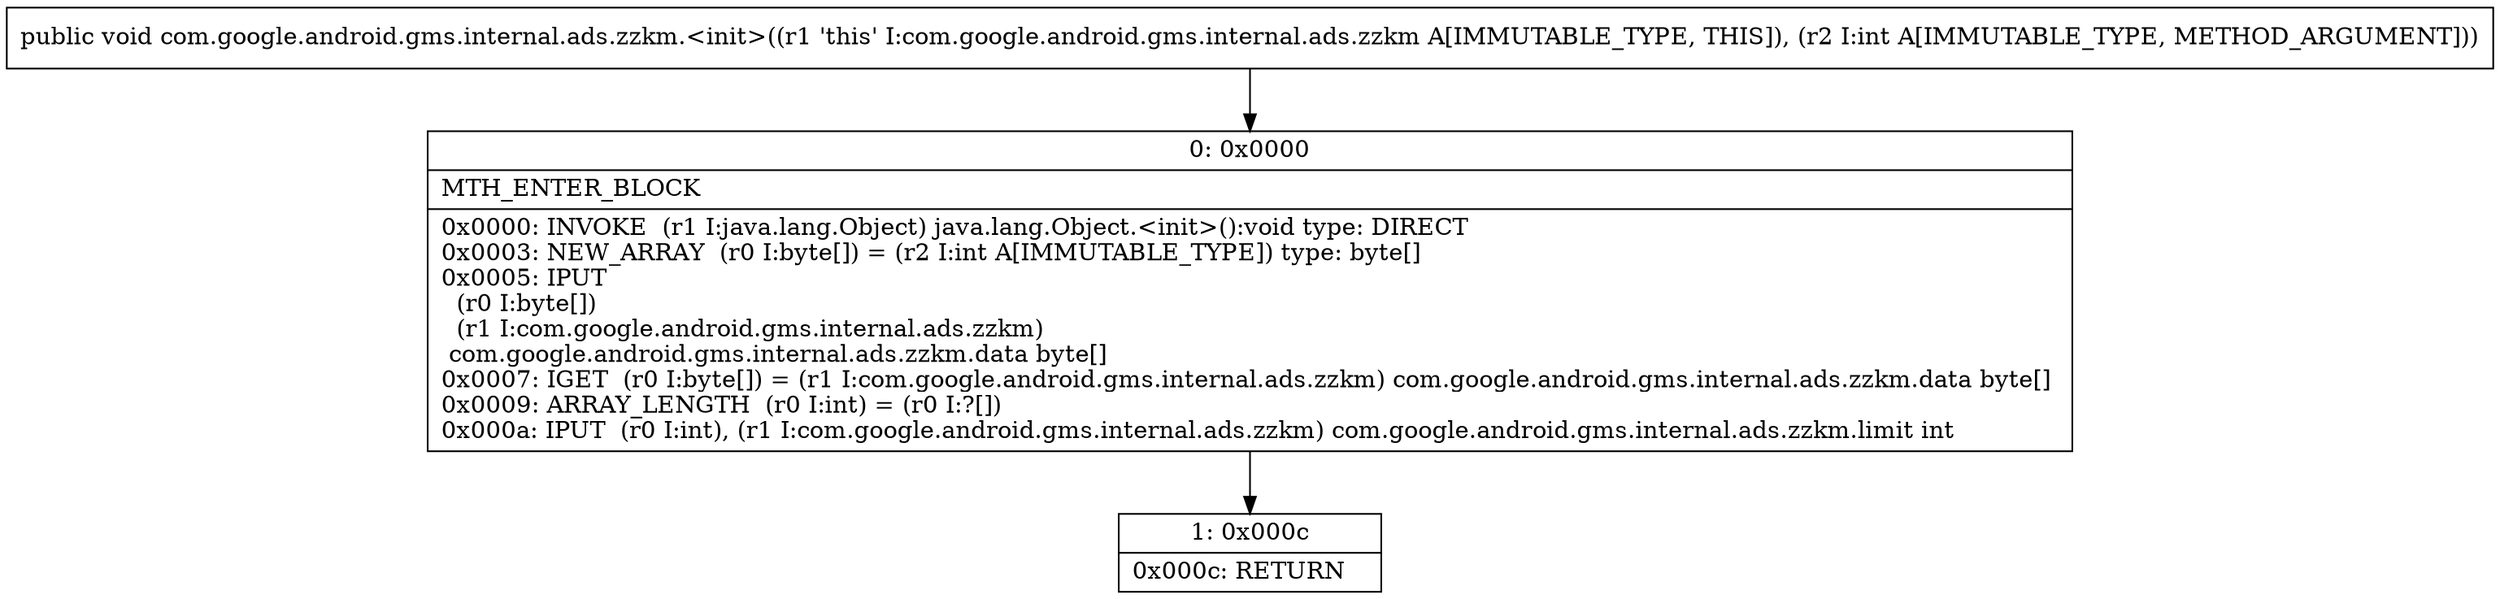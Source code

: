 digraph "CFG forcom.google.android.gms.internal.ads.zzkm.\<init\>(I)V" {
Node_0 [shape=record,label="{0\:\ 0x0000|MTH_ENTER_BLOCK\l|0x0000: INVOKE  (r1 I:java.lang.Object) java.lang.Object.\<init\>():void type: DIRECT \l0x0003: NEW_ARRAY  (r0 I:byte[]) = (r2 I:int A[IMMUTABLE_TYPE]) type: byte[] \l0x0005: IPUT  \l  (r0 I:byte[])\l  (r1 I:com.google.android.gms.internal.ads.zzkm)\l com.google.android.gms.internal.ads.zzkm.data byte[] \l0x0007: IGET  (r0 I:byte[]) = (r1 I:com.google.android.gms.internal.ads.zzkm) com.google.android.gms.internal.ads.zzkm.data byte[] \l0x0009: ARRAY_LENGTH  (r0 I:int) = (r0 I:?[]) \l0x000a: IPUT  (r0 I:int), (r1 I:com.google.android.gms.internal.ads.zzkm) com.google.android.gms.internal.ads.zzkm.limit int \l}"];
Node_1 [shape=record,label="{1\:\ 0x000c|0x000c: RETURN   \l}"];
MethodNode[shape=record,label="{public void com.google.android.gms.internal.ads.zzkm.\<init\>((r1 'this' I:com.google.android.gms.internal.ads.zzkm A[IMMUTABLE_TYPE, THIS]), (r2 I:int A[IMMUTABLE_TYPE, METHOD_ARGUMENT])) }"];
MethodNode -> Node_0;
Node_0 -> Node_1;
}

